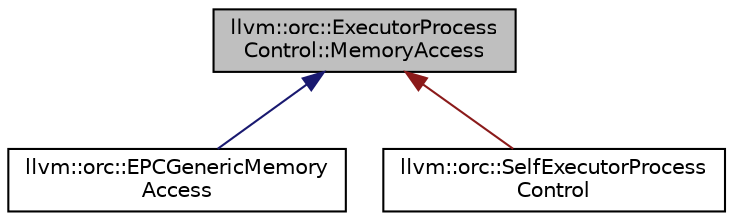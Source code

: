 digraph "llvm::orc::ExecutorProcessControl::MemoryAccess"
{
 // LATEX_PDF_SIZE
  bgcolor="transparent";
  edge [fontname="Helvetica",fontsize="10",labelfontname="Helvetica",labelfontsize="10"];
  node [fontname="Helvetica",fontsize="10",shape=record];
  Node1 [label="llvm::orc::ExecutorProcess\lControl::MemoryAccess",height=0.2,width=0.4,color="black", fillcolor="grey75", style="filled", fontcolor="black",tooltip="APIs for manipulating memory in the target process."];
  Node1 -> Node2 [dir="back",color="midnightblue",fontsize="10",style="solid",fontname="Helvetica"];
  Node2 [label="llvm::orc::EPCGenericMemory\lAccess",height=0.2,width=0.4,color="black",URL="$classllvm_1_1orc_1_1EPCGenericMemoryAccess.html",tooltip=" "];
  Node1 -> Node3 [dir="back",color="firebrick4",fontsize="10",style="solid",fontname="Helvetica"];
  Node3 [label="llvm::orc::SelfExecutorProcess\lControl",height=0.2,width=0.4,color="black",URL="$classllvm_1_1orc_1_1SelfExecutorProcessControl.html",tooltip="A ExecutorProcessControl implementation targeting the current process."];
}
